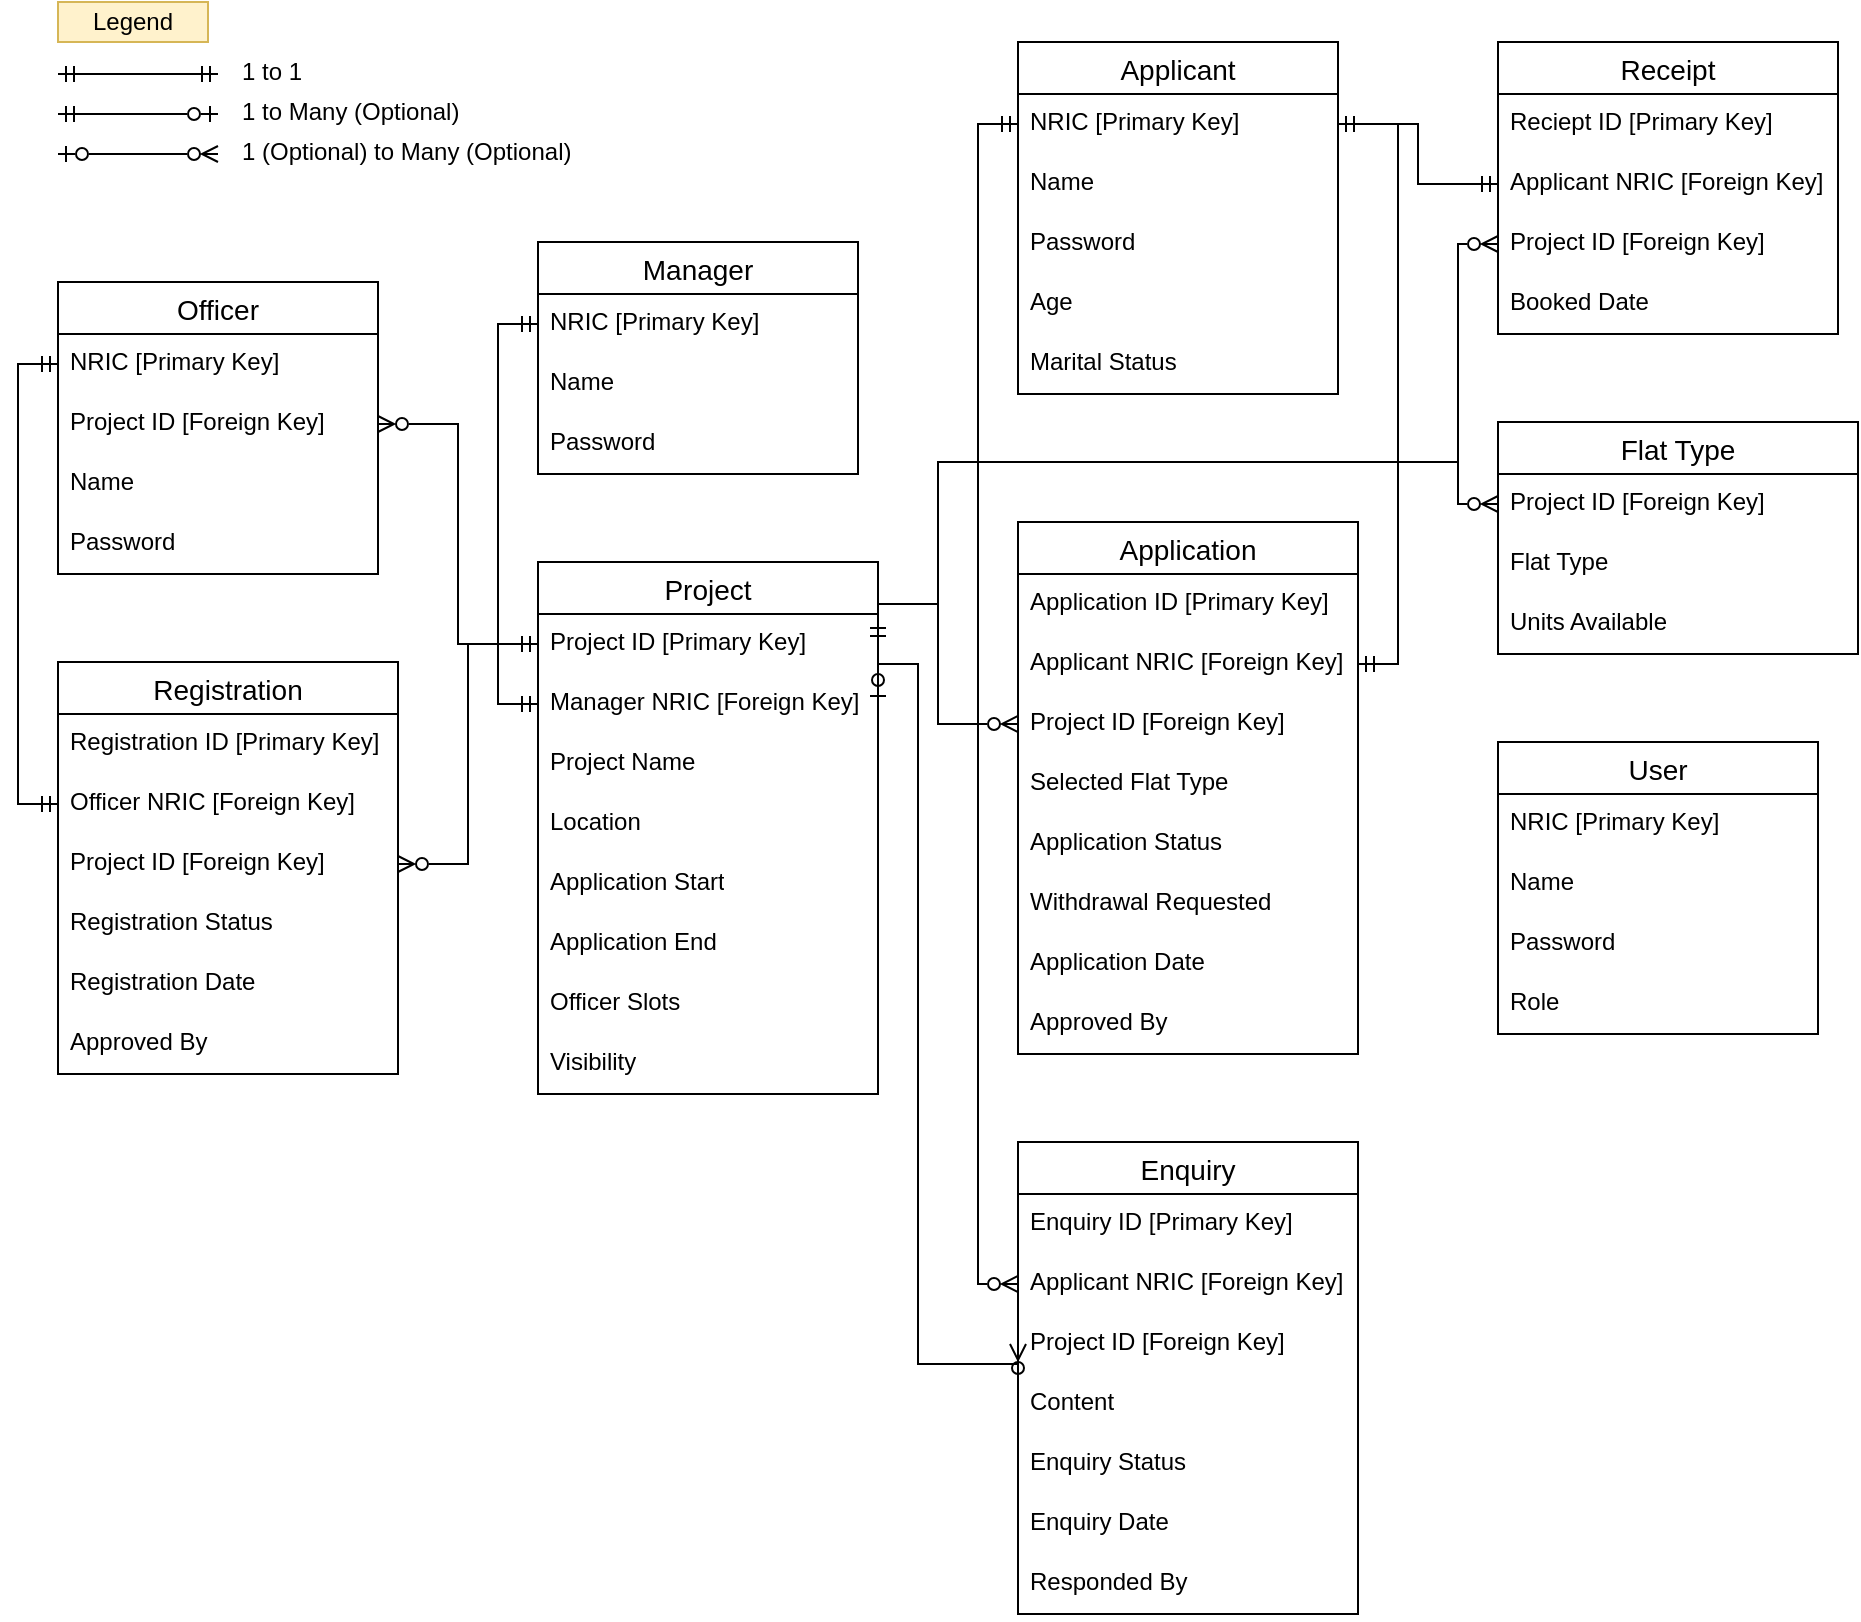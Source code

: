 <mxfile version="26.1.3">
  <diagram id="R2lEEEUBdFMjLlhIrx00" name="Page-1">
    <mxGraphModel dx="1434" dy="772" grid="1" gridSize="10" guides="1" tooltips="1" connect="1" arrows="1" fold="1" page="1" pageScale="1" pageWidth="850" pageHeight="1100" math="0" shadow="0" extFonts="Permanent Marker^https://fonts.googleapis.com/css?family=Permanent+Marker">
      <root>
        <mxCell id="0" />
        <mxCell id="1" parent="0" />
        <mxCell id="OKoBBFO0jfsDWweVMzRf-19" value="Applicant" style="swimlane;fontStyle=0;childLayout=stackLayout;horizontal=1;startSize=26;horizontalStack=0;resizeParent=1;resizeParentMax=0;resizeLast=0;collapsible=1;marginBottom=0;align=center;fontSize=14;" parent="1" vertex="1">
          <mxGeometry x="520" y="40" width="160" height="176" as="geometry" />
        </mxCell>
        <mxCell id="OKoBBFO0jfsDWweVMzRf-20" value="NRIC [Primary Key]" style="text;strokeColor=none;fillColor=none;spacingLeft=4;spacingRight=4;overflow=hidden;rotatable=0;points=[[0,0.5],[1,0.5]];portConstraint=eastwest;fontSize=12;whiteSpace=wrap;html=1;" parent="OKoBBFO0jfsDWweVMzRf-19" vertex="1">
          <mxGeometry y="26" width="160" height="30" as="geometry" />
        </mxCell>
        <mxCell id="OKoBBFO0jfsDWweVMzRf-104" value="Name" style="text;strokeColor=none;fillColor=none;spacingLeft=4;spacingRight=4;overflow=hidden;rotatable=0;points=[[0,0.5],[1,0.5]];portConstraint=eastwest;fontSize=12;whiteSpace=wrap;html=1;" parent="OKoBBFO0jfsDWweVMzRf-19" vertex="1">
          <mxGeometry y="56" width="160" height="30" as="geometry" />
        </mxCell>
        <mxCell id="OKoBBFO0jfsDWweVMzRf-154" value="Password" style="text;strokeColor=none;fillColor=none;spacingLeft=4;spacingRight=4;overflow=hidden;rotatable=0;points=[[0,0.5],[1,0.5]];portConstraint=eastwest;fontSize=12;whiteSpace=wrap;html=1;" parent="OKoBBFO0jfsDWweVMzRf-19" vertex="1">
          <mxGeometry y="86" width="160" height="30" as="geometry" />
        </mxCell>
        <mxCell id="OKoBBFO0jfsDWweVMzRf-29" value="Age" style="text;strokeColor=none;fillColor=none;spacingLeft=4;spacingRight=4;overflow=hidden;rotatable=0;points=[[0,0.5],[1,0.5]];portConstraint=eastwest;fontSize=12;whiteSpace=wrap;html=1;" parent="OKoBBFO0jfsDWweVMzRf-19" vertex="1">
          <mxGeometry y="116" width="160" height="30" as="geometry" />
        </mxCell>
        <mxCell id="OKoBBFO0jfsDWweVMzRf-79" value="Marital Status" style="text;strokeColor=none;fillColor=none;spacingLeft=4;spacingRight=4;overflow=hidden;rotatable=0;points=[[0,0.5],[1,0.5]];portConstraint=eastwest;fontSize=12;whiteSpace=wrap;html=1;" parent="OKoBBFO0jfsDWweVMzRf-19" vertex="1">
          <mxGeometry y="146" width="160" height="30" as="geometry" />
        </mxCell>
        <mxCell id="OKoBBFO0jfsDWweVMzRf-23" value="User" style="swimlane;fontStyle=0;childLayout=stackLayout;horizontal=1;startSize=26;horizontalStack=0;resizeParent=1;resizeParentMax=0;resizeLast=0;collapsible=1;marginBottom=0;align=center;fontSize=14;" parent="1" vertex="1">
          <mxGeometry x="760" y="390" width="160" height="146" as="geometry" />
        </mxCell>
        <mxCell id="OKoBBFO0jfsDWweVMzRf-24" value="NRIC [Primary Key]" style="text;strokeColor=none;fillColor=none;spacingLeft=4;spacingRight=4;overflow=hidden;rotatable=0;points=[[0,0.5],[1,0.5]];portConstraint=eastwest;fontSize=12;whiteSpace=wrap;html=1;" parent="OKoBBFO0jfsDWweVMzRf-23" vertex="1">
          <mxGeometry y="26" width="160" height="30" as="geometry" />
        </mxCell>
        <mxCell id="OKoBBFO0jfsDWweVMzRf-103" value="Name" style="text;strokeColor=none;fillColor=none;spacingLeft=4;spacingRight=4;overflow=hidden;rotatable=0;points=[[0,0.5],[1,0.5]];portConstraint=eastwest;fontSize=12;whiteSpace=wrap;html=1;" parent="OKoBBFO0jfsDWweVMzRf-23" vertex="1">
          <mxGeometry y="56" width="160" height="30" as="geometry" />
        </mxCell>
        <mxCell id="OKoBBFO0jfsDWweVMzRf-70" value="Password" style="text;strokeColor=none;fillColor=none;spacingLeft=4;spacingRight=4;overflow=hidden;rotatable=0;points=[[0,0.5],[1,0.5]];portConstraint=eastwest;fontSize=12;whiteSpace=wrap;html=1;" parent="OKoBBFO0jfsDWweVMzRf-23" vertex="1">
          <mxGeometry y="86" width="160" height="30" as="geometry" />
        </mxCell>
        <mxCell id="OKoBBFO0jfsDWweVMzRf-26" value="Role" style="text;strokeColor=none;fillColor=none;spacingLeft=4;spacingRight=4;overflow=hidden;rotatable=0;points=[[0,0.5],[1,0.5]];portConstraint=eastwest;fontSize=12;whiteSpace=wrap;html=1;" parent="OKoBBFO0jfsDWweVMzRf-23" vertex="1">
          <mxGeometry y="116" width="160" height="30" as="geometry" />
        </mxCell>
        <mxCell id="OKoBBFO0jfsDWweVMzRf-30" value="Officer" style="swimlane;fontStyle=0;childLayout=stackLayout;horizontal=1;startSize=26;horizontalStack=0;resizeParent=1;resizeParentMax=0;resizeLast=0;collapsible=1;marginBottom=0;align=center;fontSize=14;" parent="1" vertex="1">
          <mxGeometry x="40" y="160" width="160" height="146" as="geometry" />
        </mxCell>
        <mxCell id="OKoBBFO0jfsDWweVMzRf-31" value="NRIC [Primary Key]" style="text;strokeColor=none;fillColor=none;spacingLeft=4;spacingRight=4;overflow=hidden;rotatable=0;points=[[0,0.5],[1,0.5]];portConstraint=eastwest;fontSize=12;whiteSpace=wrap;html=1;" parent="OKoBBFO0jfsDWweVMzRf-30" vertex="1">
          <mxGeometry y="26" width="160" height="30" as="geometry" />
        </mxCell>
        <mxCell id="OKoBBFO0jfsDWweVMzRf-80" value="Project ID [Foreign Key]" style="text;strokeColor=none;fillColor=none;spacingLeft=4;spacingRight=4;overflow=hidden;rotatable=0;points=[[0,0.5],[1,0.5]];portConstraint=eastwest;fontSize=12;whiteSpace=wrap;html=1;" parent="OKoBBFO0jfsDWweVMzRf-30" vertex="1">
          <mxGeometry y="56" width="160" height="30" as="geometry" />
        </mxCell>
        <mxCell id="OKoBBFO0jfsDWweVMzRf-91" value="Name" style="text;strokeColor=none;fillColor=none;spacingLeft=4;spacingRight=4;overflow=hidden;rotatable=0;points=[[0,0.5],[1,0.5]];portConstraint=eastwest;fontSize=12;whiteSpace=wrap;html=1;" parent="OKoBBFO0jfsDWweVMzRf-30" vertex="1">
          <mxGeometry y="86" width="160" height="30" as="geometry" />
        </mxCell>
        <mxCell id="OKoBBFO0jfsDWweVMzRf-105" value="Password" style="text;strokeColor=none;fillColor=none;spacingLeft=4;spacingRight=4;overflow=hidden;rotatable=0;points=[[0,0.5],[1,0.5]];portConstraint=eastwest;fontSize=12;whiteSpace=wrap;html=1;" parent="OKoBBFO0jfsDWweVMzRf-30" vertex="1">
          <mxGeometry y="116" width="160" height="30" as="geometry" />
        </mxCell>
        <mxCell id="OKoBBFO0jfsDWweVMzRf-36" value="Manager" style="swimlane;fontStyle=0;childLayout=stackLayout;horizontal=1;startSize=26;horizontalStack=0;resizeParent=1;resizeParentMax=0;resizeLast=0;collapsible=1;marginBottom=0;align=center;fontSize=14;" parent="1" vertex="1">
          <mxGeometry x="280" y="140" width="160" height="116" as="geometry" />
        </mxCell>
        <mxCell id="OKoBBFO0jfsDWweVMzRf-37" value="NRIC [Primary Key]" style="text;strokeColor=none;fillColor=none;spacingLeft=4;spacingRight=4;overflow=hidden;rotatable=0;points=[[0,0.5],[1,0.5]];portConstraint=eastwest;fontSize=12;whiteSpace=wrap;html=1;" parent="OKoBBFO0jfsDWweVMzRf-36" vertex="1">
          <mxGeometry y="26" width="160" height="30" as="geometry" />
        </mxCell>
        <mxCell id="OKoBBFO0jfsDWweVMzRf-82" value="Name" style="text;strokeColor=none;fillColor=none;spacingLeft=4;spacingRight=4;overflow=hidden;rotatable=0;points=[[0,0.5],[1,0.5]];portConstraint=eastwest;fontSize=12;whiteSpace=wrap;html=1;" parent="OKoBBFO0jfsDWweVMzRf-36" vertex="1">
          <mxGeometry y="56" width="160" height="30" as="geometry" />
        </mxCell>
        <mxCell id="OKoBBFO0jfsDWweVMzRf-83" value="Password" style="text;strokeColor=none;fillColor=none;spacingLeft=4;spacingRight=4;overflow=hidden;rotatable=0;points=[[0,0.5],[1,0.5]];portConstraint=eastwest;fontSize=12;whiteSpace=wrap;html=1;" parent="OKoBBFO0jfsDWweVMzRf-36" vertex="1">
          <mxGeometry y="86" width="160" height="30" as="geometry" />
        </mxCell>
        <mxCell id="OKoBBFO0jfsDWweVMzRf-40" value="Project" style="swimlane;fontStyle=0;childLayout=stackLayout;horizontal=1;startSize=26;horizontalStack=0;resizeParent=1;resizeParentMax=0;resizeLast=0;collapsible=1;marginBottom=0;align=center;fontSize=14;" parent="1" vertex="1">
          <mxGeometry x="280" y="300" width="170" height="266" as="geometry" />
        </mxCell>
        <mxCell id="OKoBBFO0jfsDWweVMzRf-41" value="Project ID [Primary Key]" style="text;strokeColor=none;fillColor=none;spacingLeft=4;spacingRight=4;overflow=hidden;rotatable=0;points=[[0,0.5],[1,0.5]];portConstraint=eastwest;fontSize=12;whiteSpace=wrap;html=1;" parent="OKoBBFO0jfsDWweVMzRf-40" vertex="1">
          <mxGeometry y="26" width="170" height="30" as="geometry" />
        </mxCell>
        <mxCell id="OKoBBFO0jfsDWweVMzRf-42" value="Manager NRIC [Foreign Key]" style="text;strokeColor=none;fillColor=none;spacingLeft=4;spacingRight=4;overflow=hidden;rotatable=0;points=[[0,0.5],[1,0.5]];portConstraint=eastwest;fontSize=12;whiteSpace=wrap;html=1;" parent="OKoBBFO0jfsDWweVMzRf-40" vertex="1">
          <mxGeometry y="56" width="170" height="30" as="geometry" />
        </mxCell>
        <mxCell id="OKoBBFO0jfsDWweVMzRf-45" value="Project Name" style="text;strokeColor=none;fillColor=none;spacingLeft=4;spacingRight=4;overflow=hidden;rotatable=0;points=[[0,0.5],[1,0.5]];portConstraint=eastwest;fontSize=12;whiteSpace=wrap;html=1;" parent="OKoBBFO0jfsDWweVMzRf-40" vertex="1">
          <mxGeometry y="86" width="170" height="30" as="geometry" />
        </mxCell>
        <mxCell id="OKoBBFO0jfsDWweVMzRf-46" value="Location" style="text;strokeColor=none;fillColor=none;spacingLeft=4;spacingRight=4;overflow=hidden;rotatable=0;points=[[0,0.5],[1,0.5]];portConstraint=eastwest;fontSize=12;whiteSpace=wrap;html=1;" parent="OKoBBFO0jfsDWweVMzRf-40" vertex="1">
          <mxGeometry y="116" width="170" height="30" as="geometry" />
        </mxCell>
        <mxCell id="OKoBBFO0jfsDWweVMzRf-58" value="Application Start" style="text;strokeColor=none;fillColor=none;spacingLeft=4;spacingRight=4;overflow=hidden;rotatable=0;points=[[0,0.5],[1,0.5]];portConstraint=eastwest;fontSize=12;whiteSpace=wrap;html=1;" parent="OKoBBFO0jfsDWweVMzRf-40" vertex="1">
          <mxGeometry y="146" width="170" height="30" as="geometry" />
        </mxCell>
        <mxCell id="OKoBBFO0jfsDWweVMzRf-59" value="Application End" style="text;strokeColor=none;fillColor=none;spacingLeft=4;spacingRight=4;overflow=hidden;rotatable=0;points=[[0,0.5],[1,0.5]];portConstraint=eastwest;fontSize=12;whiteSpace=wrap;html=1;" parent="OKoBBFO0jfsDWweVMzRf-40" vertex="1">
          <mxGeometry y="176" width="170" height="30" as="geometry" />
        </mxCell>
        <mxCell id="OKoBBFO0jfsDWweVMzRf-61" value="Officer Slots" style="text;strokeColor=none;fillColor=none;spacingLeft=4;spacingRight=4;overflow=hidden;rotatable=0;points=[[0,0.5],[1,0.5]];portConstraint=eastwest;fontSize=12;whiteSpace=wrap;html=1;" parent="OKoBBFO0jfsDWweVMzRf-40" vertex="1">
          <mxGeometry y="206" width="170" height="30" as="geometry" />
        </mxCell>
        <mxCell id="OKoBBFO0jfsDWweVMzRf-62" value="Visibility" style="text;strokeColor=none;fillColor=none;spacingLeft=4;spacingRight=4;overflow=hidden;rotatable=0;points=[[0,0.5],[1,0.5]];portConstraint=eastwest;fontSize=12;whiteSpace=wrap;html=1;" parent="OKoBBFO0jfsDWweVMzRf-40" vertex="1">
          <mxGeometry y="236" width="170" height="30" as="geometry" />
        </mxCell>
        <mxCell id="OKoBBFO0jfsDWweVMzRf-48" value="Application" style="swimlane;fontStyle=0;childLayout=stackLayout;horizontal=1;startSize=26;horizontalStack=0;resizeParent=1;resizeParentMax=0;resizeLast=0;collapsible=1;marginBottom=0;align=center;fontSize=14;" parent="1" vertex="1">
          <mxGeometry x="520" y="280" width="170" height="266" as="geometry" />
        </mxCell>
        <mxCell id="OKoBBFO0jfsDWweVMzRf-49" value="Application ID [Primary Key]" style="text;strokeColor=none;fillColor=none;spacingLeft=4;spacingRight=4;overflow=hidden;rotatable=0;points=[[0,0.5],[1,0.5]];portConstraint=eastwest;fontSize=12;whiteSpace=wrap;html=1;" parent="OKoBBFO0jfsDWweVMzRf-48" vertex="1">
          <mxGeometry y="26" width="170" height="30" as="geometry" />
        </mxCell>
        <mxCell id="OKoBBFO0jfsDWweVMzRf-53" value="&lt;div&gt;&lt;span style=&quot;background-color: transparent; color: light-dark(rgb(0, 0, 0), rgb(255, 255, 255));&quot;&gt;Applicant NRIC [Foreign Key]&lt;/span&gt;&lt;/div&gt;" style="text;strokeColor=none;fillColor=none;spacingLeft=4;spacingRight=4;overflow=hidden;rotatable=0;points=[[0,0.5],[1,0.5]];portConstraint=eastwest;fontSize=12;whiteSpace=wrap;html=1;" parent="OKoBBFO0jfsDWweVMzRf-48" vertex="1">
          <mxGeometry y="56" width="170" height="30" as="geometry" />
        </mxCell>
        <mxCell id="OKoBBFO0jfsDWweVMzRf-54" value="Project ID [Foreign Key]" style="text;strokeColor=none;fillColor=none;spacingLeft=4;spacingRight=4;overflow=hidden;rotatable=0;points=[[0,0.5],[1,0.5]];portConstraint=eastwest;fontSize=12;whiteSpace=wrap;html=1;" parent="OKoBBFO0jfsDWweVMzRf-48" vertex="1">
          <mxGeometry y="86" width="170" height="30" as="geometry" />
        </mxCell>
        <mxCell id="OKoBBFO0jfsDWweVMzRf-125" value="Selected Flat Type" style="text;strokeColor=none;fillColor=none;spacingLeft=4;spacingRight=4;overflow=hidden;rotatable=0;points=[[0,0.5],[1,0.5]];portConstraint=eastwest;fontSize=12;whiteSpace=wrap;html=1;" parent="OKoBBFO0jfsDWweVMzRf-48" vertex="1">
          <mxGeometry y="116" width="170" height="30" as="geometry" />
        </mxCell>
        <mxCell id="OKoBBFO0jfsDWweVMzRf-71" value="Application Status" style="text;strokeColor=none;fillColor=none;spacingLeft=4;spacingRight=4;overflow=hidden;rotatable=0;points=[[0,0.5],[1,0.5]];portConstraint=eastwest;fontSize=12;whiteSpace=wrap;html=1;" parent="OKoBBFO0jfsDWweVMzRf-48" vertex="1">
          <mxGeometry y="146" width="170" height="30" as="geometry" />
        </mxCell>
        <mxCell id="OKoBBFO0jfsDWweVMzRf-69" value="Withdrawal Requested" style="text;strokeColor=none;fillColor=none;spacingLeft=4;spacingRight=4;overflow=hidden;rotatable=0;points=[[0,0.5],[1,0.5]];portConstraint=eastwest;fontSize=12;whiteSpace=wrap;html=1;" parent="OKoBBFO0jfsDWweVMzRf-48" vertex="1">
          <mxGeometry y="176" width="170" height="30" as="geometry" />
        </mxCell>
        <mxCell id="OKoBBFO0jfsDWweVMzRf-115" value="Application Date" style="text;strokeColor=none;fillColor=none;spacingLeft=4;spacingRight=4;overflow=hidden;rotatable=0;points=[[0,0.5],[1,0.5]];portConstraint=eastwest;fontSize=12;whiteSpace=wrap;html=1;" parent="OKoBBFO0jfsDWweVMzRf-48" vertex="1">
          <mxGeometry y="206" width="170" height="30" as="geometry" />
        </mxCell>
        <mxCell id="OKoBBFO0jfsDWweVMzRf-123" value="Approved By" style="text;strokeColor=none;fillColor=none;spacingLeft=4;spacingRight=4;overflow=hidden;rotatable=0;points=[[0,0.5],[1,0.5]];portConstraint=eastwest;fontSize=12;whiteSpace=wrap;html=1;" parent="OKoBBFO0jfsDWweVMzRf-48" vertex="1">
          <mxGeometry y="236" width="170" height="30" as="geometry" />
        </mxCell>
        <mxCell id="OKoBBFO0jfsDWweVMzRf-64" value="Enquiry" style="swimlane;fontStyle=0;childLayout=stackLayout;horizontal=1;startSize=26;horizontalStack=0;resizeParent=1;resizeParentMax=0;resizeLast=0;collapsible=1;marginBottom=0;align=center;fontSize=14;" parent="1" vertex="1">
          <mxGeometry x="520" y="590" width="170" height="236" as="geometry" />
        </mxCell>
        <mxCell id="OKoBBFO0jfsDWweVMzRf-65" value="Enquiry ID [Primary Key]" style="text;strokeColor=none;fillColor=none;spacingLeft=4;spacingRight=4;overflow=hidden;rotatable=0;points=[[0,0.5],[1,0.5]];portConstraint=eastwest;fontSize=12;whiteSpace=wrap;html=1;" parent="OKoBBFO0jfsDWweVMzRf-64" vertex="1">
          <mxGeometry y="26" width="170" height="30" as="geometry" />
        </mxCell>
        <mxCell id="OKoBBFO0jfsDWweVMzRf-66" value="Applicant NRIC [Foreign Key]" style="text;strokeColor=none;fillColor=none;spacingLeft=4;spacingRight=4;overflow=hidden;rotatable=0;points=[[0,0.5],[1,0.5]];portConstraint=eastwest;fontSize=12;whiteSpace=wrap;html=1;" parent="OKoBBFO0jfsDWweVMzRf-64" vertex="1">
          <mxGeometry y="56" width="170" height="30" as="geometry" />
        </mxCell>
        <mxCell id="OKoBBFO0jfsDWweVMzRf-67" value="Project ID [Foreign Key]" style="text;strokeColor=none;fillColor=none;spacingLeft=4;spacingRight=4;overflow=hidden;rotatable=0;points=[[0,0.5],[1,0.5]];portConstraint=eastwest;fontSize=12;whiteSpace=wrap;html=1;" parent="OKoBBFO0jfsDWweVMzRf-64" vertex="1">
          <mxGeometry y="86" width="170" height="30" as="geometry" />
        </mxCell>
        <mxCell id="OKoBBFO0jfsDWweVMzRf-68" value="Content" style="text;strokeColor=none;fillColor=none;spacingLeft=4;spacingRight=4;overflow=hidden;rotatable=0;points=[[0,0.5],[1,0.5]];portConstraint=eastwest;fontSize=12;whiteSpace=wrap;html=1;" parent="OKoBBFO0jfsDWweVMzRf-64" vertex="1">
          <mxGeometry y="116" width="170" height="30" as="geometry" />
        </mxCell>
        <mxCell id="OKoBBFO0jfsDWweVMzRf-102" value="Enquiry Status" style="text;strokeColor=none;fillColor=none;spacingLeft=4;spacingRight=4;overflow=hidden;rotatable=0;points=[[0,0.5],[1,0.5]];portConstraint=eastwest;fontSize=12;whiteSpace=wrap;html=1;" parent="OKoBBFO0jfsDWweVMzRf-64" vertex="1">
          <mxGeometry y="146" width="170" height="30" as="geometry" />
        </mxCell>
        <mxCell id="OKoBBFO0jfsDWweVMzRf-112" value="Enquiry Date" style="text;strokeColor=none;fillColor=none;spacingLeft=4;spacingRight=4;overflow=hidden;rotatable=0;points=[[0,0.5],[1,0.5]];portConstraint=eastwest;fontSize=12;whiteSpace=wrap;html=1;" parent="OKoBBFO0jfsDWweVMzRf-64" vertex="1">
          <mxGeometry y="176" width="170" height="30" as="geometry" />
        </mxCell>
        <mxCell id="OKoBBFO0jfsDWweVMzRf-124" value="Responded By" style="text;strokeColor=none;fillColor=none;spacingLeft=4;spacingRight=4;overflow=hidden;rotatable=0;points=[[0,0.5],[1,0.5]];portConstraint=eastwest;fontSize=12;whiteSpace=wrap;html=1;" parent="OKoBBFO0jfsDWweVMzRf-64" vertex="1">
          <mxGeometry y="206" width="170" height="30" as="geometry" />
        </mxCell>
        <mxCell id="OKoBBFO0jfsDWweVMzRf-93" value="Receipt" style="swimlane;fontStyle=0;childLayout=stackLayout;horizontal=1;startSize=26;horizontalStack=0;resizeParent=1;resizeParentMax=0;resizeLast=0;collapsible=1;marginBottom=0;align=center;fontSize=14;" parent="1" vertex="1">
          <mxGeometry x="760" y="40" width="170" height="146" as="geometry" />
        </mxCell>
        <mxCell id="OKoBBFO0jfsDWweVMzRf-94" value="Reciept ID [Primary Key]" style="text;strokeColor=none;fillColor=none;spacingLeft=4;spacingRight=4;overflow=hidden;rotatable=0;points=[[0,0.5],[1,0.5]];portConstraint=eastwest;fontSize=12;whiteSpace=wrap;html=1;" parent="OKoBBFO0jfsDWweVMzRf-93" vertex="1">
          <mxGeometry y="26" width="170" height="30" as="geometry" />
        </mxCell>
        <mxCell id="OKoBBFO0jfsDWweVMzRf-95" value="Applicant NRIC [Foreign Key]" style="text;strokeColor=none;fillColor=none;spacingLeft=4;spacingRight=4;overflow=hidden;rotatable=0;points=[[0,0.5],[1,0.5]];portConstraint=eastwest;fontSize=12;whiteSpace=wrap;html=1;" parent="OKoBBFO0jfsDWweVMzRf-93" vertex="1">
          <mxGeometry y="56" width="170" height="30" as="geometry" />
        </mxCell>
        <mxCell id="OKoBBFO0jfsDWweVMzRf-96" value="Project ID [Foreign Key]" style="text;strokeColor=none;fillColor=none;spacingLeft=4;spacingRight=4;overflow=hidden;rotatable=0;points=[[0,0.5],[1,0.5]];portConstraint=eastwest;fontSize=12;whiteSpace=wrap;html=1;" parent="OKoBBFO0jfsDWweVMzRf-93" vertex="1">
          <mxGeometry y="86" width="170" height="30" as="geometry" />
        </mxCell>
        <mxCell id="OKoBBFO0jfsDWweVMzRf-152" value="Booked Date" style="text;strokeColor=none;fillColor=none;spacingLeft=4;spacingRight=4;overflow=hidden;rotatable=0;points=[[0,0.5],[1,0.5]];portConstraint=eastwest;fontSize=12;whiteSpace=wrap;html=1;" parent="OKoBBFO0jfsDWweVMzRf-93" vertex="1">
          <mxGeometry y="116" width="170" height="30" as="geometry" />
        </mxCell>
        <mxCell id="OKoBBFO0jfsDWweVMzRf-106" value="Registration" style="swimlane;fontStyle=0;childLayout=stackLayout;horizontal=1;startSize=26;horizontalStack=0;resizeParent=1;resizeParentMax=0;resizeLast=0;collapsible=1;marginBottom=0;align=center;fontSize=14;" parent="1" vertex="1">
          <mxGeometry x="40" y="350" width="170" height="206" as="geometry" />
        </mxCell>
        <mxCell id="OKoBBFO0jfsDWweVMzRf-107" value="Registration ID [Primary Key]" style="text;strokeColor=none;fillColor=none;spacingLeft=4;spacingRight=4;overflow=hidden;rotatable=0;points=[[0,0.5],[1,0.5]];portConstraint=eastwest;fontSize=12;whiteSpace=wrap;html=1;" parent="OKoBBFO0jfsDWweVMzRf-106" vertex="1">
          <mxGeometry y="26" width="170" height="30" as="geometry" />
        </mxCell>
        <mxCell id="OKoBBFO0jfsDWweVMzRf-108" value="Officer NRIC [Foreign Key]" style="text;strokeColor=none;fillColor=none;spacingLeft=4;spacingRight=4;overflow=hidden;rotatable=0;points=[[0,0.5],[1,0.5]];portConstraint=eastwest;fontSize=12;whiteSpace=wrap;html=1;" parent="OKoBBFO0jfsDWweVMzRf-106" vertex="1">
          <mxGeometry y="56" width="170" height="30" as="geometry" />
        </mxCell>
        <mxCell id="OKoBBFO0jfsDWweVMzRf-109" value="Project ID [Foreign Key]" style="text;strokeColor=none;fillColor=none;spacingLeft=4;spacingRight=4;overflow=hidden;rotatable=0;points=[[0,0.5],[1,0.5]];portConstraint=eastwest;fontSize=12;whiteSpace=wrap;html=1;" parent="OKoBBFO0jfsDWweVMzRf-106" vertex="1">
          <mxGeometry y="86" width="170" height="30" as="geometry" />
        </mxCell>
        <mxCell id="OKoBBFO0jfsDWweVMzRf-110" value="Registration Status" style="text;strokeColor=none;fillColor=none;spacingLeft=4;spacingRight=4;overflow=hidden;rotatable=0;points=[[0,0.5],[1,0.5]];portConstraint=eastwest;fontSize=12;whiteSpace=wrap;html=1;" parent="OKoBBFO0jfsDWweVMzRf-106" vertex="1">
          <mxGeometry y="116" width="170" height="30" as="geometry" />
        </mxCell>
        <mxCell id="OKoBBFO0jfsDWweVMzRf-141" value="Registration Date" style="text;strokeColor=none;fillColor=none;spacingLeft=4;spacingRight=4;overflow=hidden;rotatable=0;points=[[0,0.5],[1,0.5]];portConstraint=eastwest;fontSize=12;whiteSpace=wrap;html=1;" parent="OKoBBFO0jfsDWweVMzRf-106" vertex="1">
          <mxGeometry y="146" width="170" height="30" as="geometry" />
        </mxCell>
        <mxCell id="OKoBBFO0jfsDWweVMzRf-151" value="Approved By" style="text;strokeColor=none;fillColor=none;spacingLeft=4;spacingRight=4;overflow=hidden;rotatable=0;points=[[0,0.5],[1,0.5]];portConstraint=eastwest;fontSize=12;whiteSpace=wrap;html=1;" parent="OKoBBFO0jfsDWweVMzRf-106" vertex="1">
          <mxGeometry y="176" width="170" height="30" as="geometry" />
        </mxCell>
        <mxCell id="OKoBBFO0jfsDWweVMzRf-137" value="Flat Type" style="swimlane;fontStyle=0;childLayout=stackLayout;horizontal=1;startSize=26;horizontalStack=0;resizeParent=1;resizeParentMax=0;resizeLast=0;collapsible=1;marginBottom=0;align=center;fontSize=14;" parent="1" vertex="1">
          <mxGeometry x="760" y="230" width="180" height="116" as="geometry" />
        </mxCell>
        <mxCell id="OKoBBFO0jfsDWweVMzRf-138" value="Project ID [Foreign Key]" style="text;strokeColor=none;fillColor=none;spacingLeft=4;spacingRight=4;overflow=hidden;rotatable=0;points=[[0,0.5],[1,0.5]];portConstraint=eastwest;fontSize=12;whiteSpace=wrap;html=1;" parent="OKoBBFO0jfsDWweVMzRf-137" vertex="1">
          <mxGeometry y="26" width="180" height="30" as="geometry" />
        </mxCell>
        <mxCell id="OKoBBFO0jfsDWweVMzRf-139" value="Flat Type" style="text;strokeColor=none;fillColor=none;spacingLeft=4;spacingRight=4;overflow=hidden;rotatable=0;points=[[0,0.5],[1,0.5]];portConstraint=eastwest;fontSize=12;whiteSpace=wrap;html=1;" parent="OKoBBFO0jfsDWweVMzRf-137" vertex="1">
          <mxGeometry y="56" width="180" height="30" as="geometry" />
        </mxCell>
        <mxCell id="OKoBBFO0jfsDWweVMzRf-140" value="Units Available&amp;nbsp;" style="text;strokeColor=none;fillColor=none;spacingLeft=4;spacingRight=4;overflow=hidden;rotatable=0;points=[[0,0.5],[1,0.5]];portConstraint=eastwest;fontSize=12;whiteSpace=wrap;html=1;" parent="OKoBBFO0jfsDWweVMzRf-137" vertex="1">
          <mxGeometry y="86" width="180" height="30" as="geometry" />
        </mxCell>
        <mxCell id="OKoBBFO0jfsDWweVMzRf-158" style="edgeStyle=orthogonalEdgeStyle;rounded=0;orthogonalLoop=1;jettySize=auto;html=1;entryX=1;entryY=0.5;entryDx=0;entryDy=0;endArrow=ERmandOne;endFill=0;startArrow=ERmandOne;startFill=0;" parent="1" source="OKoBBFO0jfsDWweVMzRf-20" target="OKoBBFO0jfsDWweVMzRf-53" edge="1">
          <mxGeometry relative="1" as="geometry" />
        </mxCell>
        <mxCell id="OKoBBFO0jfsDWweVMzRf-161" style="edgeStyle=orthogonalEdgeStyle;rounded=0;orthogonalLoop=1;jettySize=auto;html=1;exitX=0;exitY=0.5;exitDx=0;exitDy=0;entryX=0;entryY=0.5;entryDx=0;entryDy=0;endArrow=ERmandOne;endFill=0;startArrow=ERmandOne;startFill=0;" parent="1" source="OKoBBFO0jfsDWweVMzRf-42" target="OKoBBFO0jfsDWweVMzRf-37" edge="1">
          <mxGeometry relative="1" as="geometry" />
        </mxCell>
        <mxCell id="OKoBBFO0jfsDWweVMzRf-164" style="edgeStyle=orthogonalEdgeStyle;rounded=0;orthogonalLoop=1;jettySize=auto;html=1;endArrow=ERmandOne;endFill=0;startArrow=ERzeroToMany;startFill=0;" parent="1" source="OKoBBFO0jfsDWweVMzRf-80" target="OKoBBFO0jfsDWweVMzRf-41" edge="1">
          <mxGeometry relative="1" as="geometry" />
        </mxCell>
        <mxCell id="OKoBBFO0jfsDWweVMzRf-165" style="edgeStyle=orthogonalEdgeStyle;rounded=0;orthogonalLoop=1;jettySize=auto;html=1;exitX=0;exitY=0.5;exitDx=0;exitDy=0;entryX=0;entryY=0.5;entryDx=0;entryDy=0;endArrow=ERmandOne;endFill=0;startArrow=ERmandOne;startFill=0;" parent="1" source="OKoBBFO0jfsDWweVMzRf-108" target="OKoBBFO0jfsDWweVMzRf-31" edge="1">
          <mxGeometry relative="1" as="geometry" />
        </mxCell>
        <mxCell id="OKoBBFO0jfsDWweVMzRf-169" style="edgeStyle=orthogonalEdgeStyle;rounded=0;orthogonalLoop=1;jettySize=auto;html=1;exitX=0;exitY=0.5;exitDx=0;exitDy=0;entryX=0;entryY=0.5;entryDx=0;entryDy=0;endArrow=ERmandOne;endFill=0;startArrow=ERzeroToMany;startFill=0;" parent="1" source="OKoBBFO0jfsDWweVMzRf-66" target="OKoBBFO0jfsDWweVMzRf-20" edge="1">
          <mxGeometry relative="1" as="geometry" />
        </mxCell>
        <mxCell id="OKoBBFO0jfsDWweVMzRf-173" style="edgeStyle=orthogonalEdgeStyle;rounded=0;orthogonalLoop=1;jettySize=auto;html=1;exitX=1;exitY=0.5;exitDx=0;exitDy=0;entryX=0;entryY=0.5;entryDx=0;entryDy=0;endArrow=ERmandOne;endFill=0;startArrow=ERzeroToMany;startFill=0;" parent="1" source="OKoBBFO0jfsDWweVMzRf-109" target="OKoBBFO0jfsDWweVMzRf-41" edge="1">
          <mxGeometry relative="1" as="geometry" />
        </mxCell>
        <mxCell id="OKoBBFO0jfsDWweVMzRf-174" style="edgeStyle=orthogonalEdgeStyle;rounded=0;orthogonalLoop=1;jettySize=auto;html=1;exitX=0;exitY=0.5;exitDx=0;exitDy=0;endArrow=ERmandOne;endFill=0;startArrow=ERzeroToMany;startFill=0;entryX=1;entryY=0.5;entryDx=0;entryDy=0;" parent="1" source="OKoBBFO0jfsDWweVMzRf-138" target="OKoBBFO0jfsDWweVMzRf-41" edge="1">
          <mxGeometry relative="1" as="geometry">
            <mxPoint x="460" y="321.5" as="targetPoint" />
            <Array as="points">
              <mxPoint x="740" y="271" />
              <mxPoint x="740" y="250" />
              <mxPoint x="480" y="250" />
              <mxPoint x="480" y="321" />
              <mxPoint x="450" y="321" />
            </Array>
          </mxGeometry>
        </mxCell>
        <mxCell id="OKoBBFO0jfsDWweVMzRf-175" style="edgeStyle=orthogonalEdgeStyle;rounded=0;orthogonalLoop=1;jettySize=auto;html=1;exitX=0;exitY=0.5;exitDx=0;exitDy=0;entryX=1;entryY=0.5;entryDx=0;entryDy=0;startArrow=ERmandOne;startFill=0;endArrow=ERmandOne;endFill=0;" parent="1" source="OKoBBFO0jfsDWweVMzRf-95" target="OKoBBFO0jfsDWweVMzRf-20" edge="1">
          <mxGeometry relative="1" as="geometry" />
        </mxCell>
        <mxCell id="OKoBBFO0jfsDWweVMzRf-176" style="edgeStyle=orthogonalEdgeStyle;rounded=0;orthogonalLoop=1;jettySize=auto;html=1;exitX=0;exitY=0.5;exitDx=0;exitDy=0;entryX=1;entryY=0.5;entryDx=0;entryDy=0;endArrow=ERmandOne;endFill=0;startArrow=ERzeroToMany;startFill=0;" parent="1" source="OKoBBFO0jfsDWweVMzRf-96" target="OKoBBFO0jfsDWweVMzRf-41" edge="1">
          <mxGeometry relative="1" as="geometry">
            <Array as="points">
              <mxPoint x="740" y="141" />
              <mxPoint x="740" y="250" />
              <mxPoint x="480" y="250" />
              <mxPoint x="480" y="321" />
              <mxPoint x="450" y="321" />
            </Array>
          </mxGeometry>
        </mxCell>
        <mxCell id="OKoBBFO0jfsDWweVMzRf-177" value="" style="edgeStyle=none;orthogonalLoop=1;jettySize=auto;html=1;rounded=0;startArrow=ERmandOne;startFill=0;endArrow=ERzeroToOne;endFill=0;" parent="1" edge="1">
          <mxGeometry width="80" relative="1" as="geometry">
            <mxPoint x="40" y="76" as="sourcePoint" />
            <mxPoint x="120" y="76" as="targetPoint" />
            <Array as="points" />
          </mxGeometry>
        </mxCell>
        <mxCell id="OKoBBFO0jfsDWweVMzRf-178" value="" style="edgeStyle=none;orthogonalLoop=1;jettySize=auto;html=1;rounded=0;startArrow=ERmandOne;startFill=0;endArrow=ERmandOne;endFill=0;" parent="1" edge="1">
          <mxGeometry width="80" relative="1" as="geometry">
            <mxPoint x="40" y="56" as="sourcePoint" />
            <mxPoint x="120" y="56" as="targetPoint" />
            <Array as="points" />
          </mxGeometry>
        </mxCell>
        <mxCell id="OKoBBFO0jfsDWweVMzRf-179" style="edgeStyle=orthogonalEdgeStyle;rounded=0;orthogonalLoop=1;jettySize=auto;html=1;exitX=1;exitY=0.5;exitDx=0;exitDy=0;entryX=0;entryY=0.5;entryDx=0;entryDy=0;endArrow=ERzeroToMany;endFill=0;startArrow=ERmandOne;startFill=0;" parent="1" source="OKoBBFO0jfsDWweVMzRf-41" target="OKoBBFO0jfsDWweVMzRf-54" edge="1">
          <mxGeometry relative="1" as="geometry">
            <Array as="points">
              <mxPoint x="480" y="321" />
              <mxPoint x="480" y="381" />
            </Array>
          </mxGeometry>
        </mxCell>
        <mxCell id="OKoBBFO0jfsDWweVMzRf-180" value="" style="edgeStyle=none;orthogonalLoop=1;jettySize=auto;html=1;rounded=0;startArrow=ERzeroToOne;startFill=0;endArrow=ERzeroToMany;endFill=0;" parent="1" edge="1">
          <mxGeometry width="80" relative="1" as="geometry">
            <mxPoint x="40" y="96" as="sourcePoint" />
            <mxPoint x="120" y="96" as="targetPoint" />
            <Array as="points" />
          </mxGeometry>
        </mxCell>
        <mxCell id="OKoBBFO0jfsDWweVMzRf-183" style="edgeStyle=orthogonalEdgeStyle;rounded=0;orthogonalLoop=1;jettySize=auto;html=1;exitX=0;exitY=0.5;exitDx=0;exitDy=0;endArrow=ERzeroToOne;endFill=0;startArrow=ERzeroToMany;startFill=0;entryX=1;entryY=0.5;entryDx=0;entryDy=0;" parent="1" source="OKoBBFO0jfsDWweVMzRf-67" target="OKoBBFO0jfsDWweVMzRf-42" edge="1">
          <mxGeometry relative="1" as="geometry">
            <mxPoint x="480" y="320" as="targetPoint" />
            <Array as="points">
              <mxPoint x="470" y="701" />
              <mxPoint x="470" y="351" />
            </Array>
          </mxGeometry>
        </mxCell>
        <mxCell id="OKoBBFO0jfsDWweVMzRf-185" value="1 to 1" style="text;strokeColor=none;align=left;fillColor=none;html=1;verticalAlign=middle;whiteSpace=wrap;rounded=0;" parent="1" vertex="1">
          <mxGeometry x="130" y="40" width="60" height="30" as="geometry" />
        </mxCell>
        <mxCell id="OKoBBFO0jfsDWweVMzRf-186" value="1 to Many (Optional)" style="text;strokeColor=none;align=left;fillColor=none;html=1;verticalAlign=middle;whiteSpace=wrap;rounded=0;" parent="1" vertex="1">
          <mxGeometry x="130" y="60" width="120" height="30" as="geometry" />
        </mxCell>
        <mxCell id="OKoBBFO0jfsDWweVMzRf-188" value="1 (Optional) to Many (Optional)" style="text;strokeColor=none;align=left;fillColor=none;html=1;verticalAlign=middle;whiteSpace=wrap;rounded=0;" parent="1" vertex="1">
          <mxGeometry x="130" y="80" width="170" height="30" as="geometry" />
        </mxCell>
        <mxCell id="OKoBBFO0jfsDWweVMzRf-189" value="Legend" style="text;strokeColor=#d6b656;align=center;fillColor=#fff2cc;html=1;verticalAlign=middle;whiteSpace=wrap;rounded=0;" parent="1" vertex="1">
          <mxGeometry x="40" y="20" width="75" height="20" as="geometry" />
        </mxCell>
        <mxCell id="OKoBBFO0jfsDWweVMzRf-190" style="edgeStyle=orthogonalEdgeStyle;rounded=0;orthogonalLoop=1;jettySize=auto;html=1;exitX=0.5;exitY=1;exitDx=0;exitDy=0;" parent="1" source="OKoBBFO0jfsDWweVMzRf-189" target="OKoBBFO0jfsDWweVMzRf-189" edge="1">
          <mxGeometry relative="1" as="geometry" />
        </mxCell>
      </root>
    </mxGraphModel>
  </diagram>
</mxfile>
